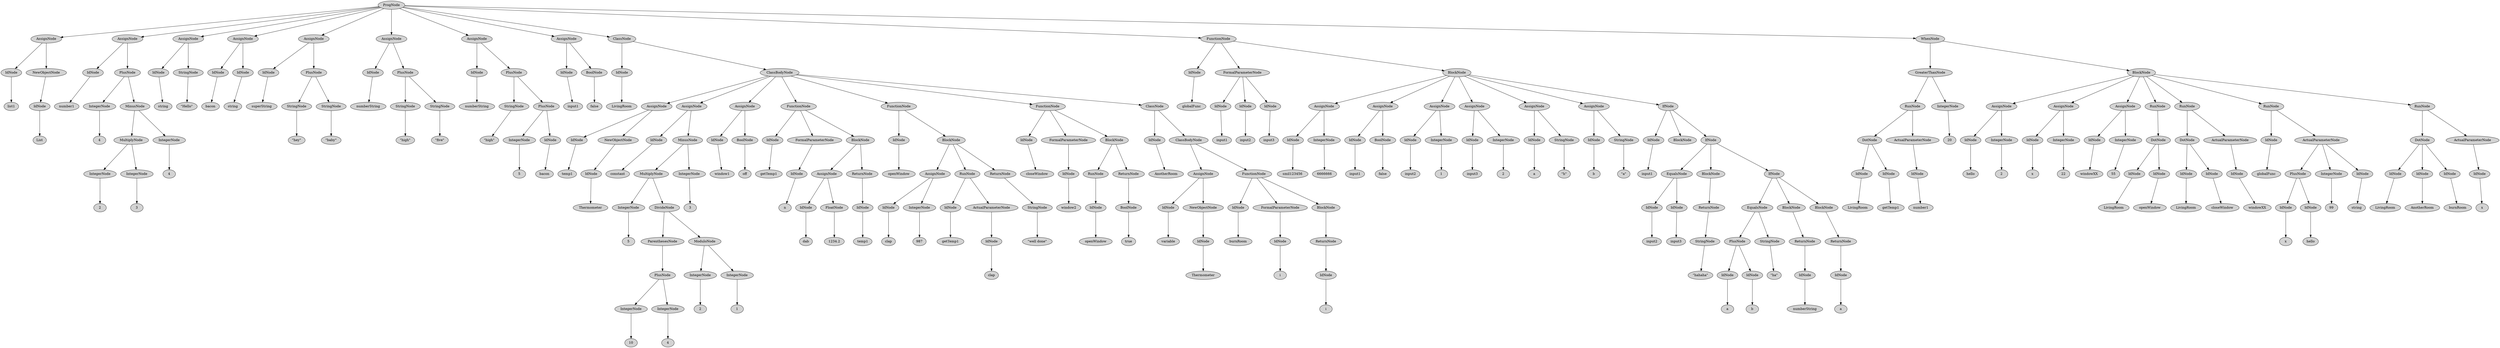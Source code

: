 digraph G {
	graph [ranksep=1.5 ratio=fill]
	node [style=filled]
	overlap=false
	5108864 [label=ProgNode]
	417128 [label=AssignNode]
	5108864 -> 417128
	6518310 [label=IdNode]
	417128 -> 6518310
	1011017 [label=list1]
	6518310 -> 1011017
	1975133 [label=NewObjectNode]
	417128 -> 1975133
	6880044 [label=IdNode]
	1975133 -> 6880044
	6632525 [label=List]
	6880044 -> 6632525
	6487161 [label=AssignNode]
	5108864 -> 6487161
	7790956 [label=IdNode]
	6487161 -> 7790956
	2620906 [label=number1]
	7790956 -> 2620906
	7372347 [label=PlusNode]
	6487161 -> 7372347
	2924369 [label=IntegerNode]
	7372347 -> 2924369
	4472772 [label=4]
	2924369 -> 4472772
	4757034 [label=MinusNode]
	7372347 -> 4757034
	9792447 [label=MultiplyNode]
	4757034 -> 9792447
	403868 [label=IntegerNode]
	9792447 -> 403868
	657067 [label=2]
	403868 -> 657067
	9458593 [label=IntegerNode]
	9792447 -> 9458593
	6462656 [label=3]
	9458593 -> 6462656
	8703670 [label=IntegerNode]
	4757034 -> 8703670
	4623473 [label=4]
	8703670 -> 4623473
	4393778 [label=AssignNode]
	5108864 -> 4393778
	4540879 [label=IdNode]
	4393778 -> 4540879
	9449515 [label=string]
	4540879 -> 9449515
	1093160 [label=StringNode]
	4393778 -> 1093160
	5480897 [label="\"Hello\""]
	1093160 -> 5480897
	3152349 [label=AssignNode]
	5108864 -> 3152349
	5973951 [label=IdNode]
	3152349 -> 5973951
	7579121 [label=bacon]
	5973951 -> 7579121
	9692642 [label=IdNode]
	3152349 -> 9692642
	103205 [label=string]
	9692642 -> 103205
	4445346 [label=AssignNode]
	5108864 -> 4445346
	3004321 [label=IdNode]
	4445346 -> 3004321
	4099777 [label=superString]
	3004321 -> 4099777
	4978454 [label=PlusNode]
	4445346 -> 4978454
	6344577 [label=StringNode]
	4978454 -> 6344577
	1634989 [label="\"hey\""]
	6344577 -> 1634989
	8010624 [label=StringNode]
	4978454 -> 8010624
	3535751 [label="\"baby\""]
	8010624 -> 3535751
	1118972 [label=AssignNode]
	5108864 -> 1118972
	7846931 [label=IdNode]
	1118972 -> 7846931
	2848235 [label=numberString]
	7846931 -> 2848235
	218269 [label=PlusNode]
	1118972 -> 218269
	6934976 [label=StringNode]
	218269 -> 6934976
	9602079 [label="\"high\""]
	6934976 -> 9602079
	9631504 [label=StringNode]
	218269 -> 9631504
	7618813 [label="\"five\""]
	9631504 -> 7618813
	9154335 [label=AssignNode]
	5108864 -> 9154335
	4703821 [label=IdNode]
	9154335 -> 4703821
	6688152 [label=numberString]
	4703821 -> 6688152
	4118957 [label=PlusNode]
	9154335 -> 4118957
	9195591 [label=StringNode]
	4118957 -> 9195591
	6504698 [label="\"high\""]
	9195591 -> 6504698
	5379871 [label=PlusNode]
	4118957 -> 5379871
	1325756 [label=IntegerNode]
	5379871 -> 1325756
	6581811 [label=5]
	1325756 -> 6581811
	647059 [label=IdNode]
	5379871 -> 647059
	5472702 [label=bacon]
	647059 -> 5472702
	7864459 [label=AssignNode]
	5108864 -> 7864459
	853352 [label=IdNode]
	7864459 -> 853352
	3947979 [label=input1]
	853352 -> 3947979
	6374549 [label=BoolNode]
	7864459 -> 6374549
	191270 [label=false]
	6374549 -> 191270
	9823867 [label=ClassNode]
	5108864 -> 9823867
	9878068 [label=IdNode]
	9823867 -> 9878068
	6432768 [label=LivingRoom]
	9878068 -> 6432768
	2596296 [label=ClassBodyNode]
	9823867 -> 2596296
	9099186 [label=AssignNode]
	2596296 -> 9099186
	315494 [label=IdNode]
	9099186 -> 315494
	3175827 [label=temp1]
	315494 -> 3175827
	9959735 [label=NewObjectNode]
	9099186 -> 9959735
	5094693 [label=IdNode]
	9959735 -> 5094693
	7385452 [label=Thermometer]
	5094693 -> 7385452
	4752613 [label=AssignNode]
	2596296 -> 4752613
	194653 [label=IdNode]
	4752613 -> 194653
	1138305 [label=constant]
	194653 -> 1138305
	4161801 [label=MinusNode]
	4752613 -> 4161801
	3831371 [label=MultiplyNode]
	4161801 -> 3831371
	8433819 [label=IntegerNode]
	3831371 -> 8433819
	6404345 [label=5]
	8433819 -> 6404345
	8683141 [label=DivideNode]
	3831371 -> 8683141
	2491828 [label=ParenthesesNode]
	8683141 -> 2491828
	6910833 [label=PlusNode]
	2491828 -> 6910833
	4442390 [label=IntegerNode]
	6910833 -> 4442390
	5708357 [label=10]
	4442390 -> 5708357
	3656766 [label=IntegerNode]
	6910833 -> 3656766
	7605398 [label=4]
	3656766 -> 7605398
	4159598 [label=ModuloNode]
	8683141 -> 4159598
	8078077 [label=IntegerNode]
	4159598 -> 8078077
	9403381 [label=2]
	8078077 -> 9403381
	532861 [label=IntegerNode]
	4159598 -> 532861
	587004 [label=1]
	532861 -> 587004
	5343274 [label=IntegerNode]
	4161801 -> 5343274
	1421800 [label=3]
	5343274 -> 1421800
	5290160 [label=AssignNode]
	2596296 -> 5290160
	5521053 [label=IdNode]
	5290160 -> 5521053
	3432582 [label=window1]
	5521053 -> 3432582
	7427228 [label=BoolNode]
	5290160 -> 7427228
	2954679 [label=off]
	7427228 -> 2954679
	4660352 [label=FunctionNode]
	2596296 -> 4660352
	8049961 [label=IdNode]
	4660352 -> 8049961
	8549524 [label=getTemp1]
	8049961 -> 8549524
	4100834 [label=FormalParameterNode]
	4660352 -> 4100834
	1313505 [label=IdNode]
	4100834 -> 1313505
	6203937 [label=n]
	1313505 -> 6203937
	4669643 [label=BlockNode]
	4660352 -> 4669643
	3332439 [label=AssignNode]
	4669643 -> 3332439
	8304452 [label=IdNode]
	3332439 -> 8304452
	7996941 [label=dab]
	8304452 -> 7996941
	2856543 [label=FloatNode]
	3332439 -> 2856543
	929951 [label=1234.2]
	2856543 -> 929951
	8611733 [label=ReturnNode]
	4669643 -> 8611733
	9399766 [label=IdNode]
	8611733 -> 9399766
	5999852 [label=temp1]
	9399766 -> 5999852
	7183939 [label=FunctionNode]
	2596296 -> 7183939
	588159 [label=IdNode]
	7183939 -> 588159
	9925453 [label=openWindow]
	588159 -> 9925453
	1267869 [label=BlockNode]
	7183939 -> 1267869
	5657843 [label=AssignNode]
	1267869 -> 5657843
	5723831 [label=IdNode]
	5657843 -> 5723831
	8332164 [label=clap]
	5723831 -> 8332164
	1146232 [label=IntegerNode]
	5657843 -> 1146232
	3668981 [label=987]
	1146232 -> 3668981
	4067417 [label=RunNode]
	1267869 -> 4067417
	4834924 [label=IdNode]
	4067417 -> 4834924
	2822025 [label=getTemp1]
	4834924 -> 2822025
	4368063 [label=ActualParameterNode]
	4067417 -> 4368063
	67525 [label=IdNode]
	4368063 -> 67525
	5400364 [label=clap]
	67525 -> 5400364
	4568901 [label=ReturnNode]
	1267869 -> 4568901
	6206438 [label=StringNode]
	4568901 -> 6206438
	5107211 [label="\"well done\""]
	6206438 -> 5107211
	6391102 [label=FunctionNode]
	2596296 -> 6391102
	7983959 [label=IdNode]
	6391102 -> 7983959
	3472962 [label=closeWindow]
	7983959 -> 3472962
	3828904 [label=FormalParameterNode]
	6391102 -> 3828904
	2743682 [label=IdNode]
	3828904 -> 2743682
	6719037 [label=window2]
	2743682 -> 6719037
	8181544 [label=BlockNode]
	6391102 -> 8181544
	180074 [label=RunNode]
	8181544 -> 180074
	7604427 [label=IdNode]
	180074 -> 7604427
	1542895 [label=openWindow]
	7604427 -> 1542895
	4847360 [label=ReturnNode]
	8181544 -> 4847360
	5455376 [label=BoolNode]
	4847360 -> 5455376
	3068422 [label=true]
	5455376 -> 3068422
	1756920 [label=ClassNode]
	2596296 -> 1756920
	5958486 [label=IdNode]
	1756920 -> 5958486
	5600626 [label=AnotherRoom]
	5958486 -> 5600626
	9749209 [label=ClassBodyNode]
	1756920 -> 9749209
	7683636 [label=AssignNode]
	9749209 -> 7683636
	4932061 [label=IdNode]
	7683636 -> 4932061
	7099642 [label=variable]
	4932061 -> 7099642
	9210870 [label=NewObjectNode]
	7683636 -> 9210870
	9123799 [label=IdNode]
	9210870 -> 9123799
	9642178 [label=Thermometer]
	9123799 -> 9642178
	2807286 [label=FunctionNode]
	9749209 -> 2807286
	871950 [label=IdNode]
	2807286 -> 871950
	5294394 [label=burnRoom]
	871950 -> 5294394
	7820281 [label=FormalParameterNode]
	2807286 -> 7820281
	1412970 [label=IdNode]
	7820281 -> 1412970
	6916471 [label=i]
	1412970 -> 6916471
	1348596 [label=BlockNode]
	2807286 -> 1348596
	3102956 [label=ReturnNode]
	1348596 -> 3102956
	1095021 [label=IdNode]
	3102956 -> 1095021
	1936879 [label=i]
	1095021 -> 1936879
	1210489 [label=FunctionNode]
	5108864 -> 1210489
	4193210 [label=IdNode]
	1210489 -> 4193210
	7912068 [label=globalFunc]
	4193210 -> 7912068
	903231 [label=FormalParameterNode]
	1210489 -> 903231
	4118152 [label=IdNode]
	903231 -> 4118152
	6743875 [label=input1]
	4118152 -> 6743875
	1333153 [label=IdNode]
	903231 -> 1333153
	4937495 [label=input2]
	1333153 -> 4937495
	5412977 [label=IdNode]
	903231 -> 5412977
	3945957 [label=input3]
	5412977 -> 3945957
	6133567 [label=BlockNode]
	1210489 -> 6133567
	8361593 [label=AssignNode]
	6133567 -> 8361593
	4472812 [label=IdNode]
	8361593 -> 4472812
	429840 [label=smil123456]
	4472812 -> 429840
	1575435 [label=IntegerNode]
	8361593 -> 1575435
	4949774 [label=6666666]
	1575435 -> 4949774
	6710307 [label=AssignNode]
	6133567 -> 6710307
	7367771 [label=IdNode]
	6710307 -> 7367771
	873648 [label=input1]
	7367771 -> 873648
	7213502 [label=BoolNode]
	6710307 -> 7213502
	2279875 [label=false]
	7213502 -> 2279875
	5055035 [label=AssignNode]
	6133567 -> 5055035
	1500970 [label=IdNode]
	5055035 -> 1500970
	797791 [label=input2]
	1500970 -> 797791
	4055462 [label=IntegerNode]
	5055035 -> 4055462
	6833891 [label=1]
	4055462 -> 6833891
	7792093 [label=AssignNode]
	6133567 -> 7792093
	921948 [label=IdNode]
	7792093 -> 921948
	1348606 [label=input3]
	921948 -> 1348606
	9334455 [label=IntegerNode]
	7792093 -> 9334455
	1876749 [label=2]
	9334455 -> 1876749
	7117841 [label=AssignNode]
	6133567 -> 7117841
	2229751 [label=IdNode]
	7117841 -> 2229751
	1291579 [label=a]
	2229751 -> 1291579
	1274435 [label=StringNode]
	7117841 -> 1274435
	9962679 [label="\"h\""]
	1274435 -> 9962679
	4057291 [label=AssignNode]
	6133567 -> 4057291
	4317457 [label=IdNode]
	4057291 -> 4317457
	2848464 [label=b]
	4317457 -> 2848464
	7559894 [label=StringNode]
	4057291 -> 7559894
	76368 [label="\"a\""]
	7559894 -> 76368
	9964105 [label=IfNode]
	6133567 -> 9964105
	500578 [label=IdNode]
	9964105 -> 500578
	5763684 [label=input1]
	500578 -> 5763684
	1856324 [label=BlockNode]
	9964105 -> 1856324
	6795230 [label=IfNode]
	9964105 -> 6795230
	7539654 [label=EqualsNode]
	6795230 -> 7539654
	8858277 [label=IdNode]
	7539654 -> 8858277
	2575665 [label=input2]
	8858277 -> 2575665
	7445857 [label=IdNode]
	7539654 -> 7445857
	1273131 [label=input3]
	7445857 -> 1273131
	8306829 [label=BlockNode]
	6795230 -> 8306829
	1159198 [label=ReturnNode]
	8306829 -> 1159198
	4229544 [label=StringNode]
	1159198 -> 4229544
	3171350 [label="\"hahaha\""]
	4229544 -> 3171350
	6106788 [label=IfNode]
	6795230 -> 6106788
	1182055 [label=EqualsNode]
	6106788 -> 1182055
	3854693 [label=PlusNode]
	1182055 -> 3854693
	5800762 [label=IdNode]
	3854693 -> 5800762
	6549231 [label=a]
	5800762 -> 6549231
	6962212 [label=IdNode]
	3854693 -> 6962212
	3435473 [label=b]
	6962212 -> 3435473
	8262952 [label=StringNode]
	1182055 -> 8262952
	6333408 [label="\"ha\""]
	8262952 -> 6333408
	7475411 [label=BlockNode]
	6106788 -> 7475411
	4145169 [label=ReturnNode]
	7475411 -> 4145169
	1070101 [label=IdNode]
	4145169 -> 1070101
	6816682 [label=numberString]
	1070101 -> 6816682
	7481240 [label=BlockNode]
	6106788 -> 7481240
	7417897 [label=ReturnNode]
	7481240 -> 7417897
	8290044 [label=IdNode]
	7417897 -> 8290044
	5071307 [label=a]
	8290044 -> 5071307
	7748381 [label=WhenNode]
	5108864 -> 7748381
	7788692 [label=GreaterThanNode]
	7748381 -> 7788692
	4612923 [label=RunNode]
	7788692 -> 4612923
	5754356 [label=DotNode]
	4612923 -> 5754356
	9840305 [label=IdNode]
	5754356 -> 9840305
	1512090 [label=LivingRoom]
	9840305 -> 1512090
	5439161 [label=IdNode]
	5754356 -> 5439161
	2076095 [label=getTemp1]
	5439161 -> 2076095
	8918523 [label=ActualParameterNode]
	4612923 -> 8918523
	1056685 [label=IdNode]
	8918523 -> 1056685
	9602675 [label=number1]
	1056685 -> 9602675
	2948243 [label=IntegerNode]
	7788692 -> 2948243
	7789546 [label=20]
	2948243 -> 7789546
	725782 [label=BlockNode]
	7748381 -> 725782
	3946815 [label=AssignNode]
	725782 -> 3946815
	152904 [label=IdNode]
	3946815 -> 152904
	5868606 [label=hello]
	152904 -> 5868606
	4516896 [label=IntegerNode]
	3946815 -> 4516896
	6266349 [label=2]
	4516896 -> 6266349
	792286 [label=AssignNode]
	725782 -> 792286
	3020425 [label=IdNode]
	792286 -> 3020425
	2424597 [label=x]
	3020425 -> 2424597
	7052565 [label=IntegerNode]
	792286 -> 7052565
	2029668 [label=22]
	7052565 -> 2029668
	1680691 [label=AssignNode]
	725782 -> 1680691
	3558800 [label=IdNode]
	1680691 -> 3558800
	1240591 [label=windowXX]
	3558800 -> 1240591
	5885446 [label=IntegerNode]
	1680691 -> 5885446
	2990179 [label=55]
	5885446 -> 2990179
	7282531 [label=RunNode]
	725782 -> 7282531
	7932644 [label=DotNode]
	7282531 -> 7932644
	297205 [label=IdNode]
	7932644 -> 297205
	4164416 [label=LivingRoom]
	297205 -> 4164416
	306354 [label=IdNode]
	7932644 -> 306354
	3903663 [label=openWindow]
	306354 -> 3903663
	4898749 [label=RunNode]
	725782 -> 4898749
	7133759 [label=DotNode]
	4898749 -> 7133759
	7108051 [label=IdNode]
	7133759 -> 7108051
	9929270 [label=LivingRoom]
	7108051 -> 9929270
	7529815 [label=IdNode]
	7133759 -> 7529815
	1008391 [label=closeWindow]
	7529815 -> 1008391
	7089155 [label=ActualParameterNode]
	4898749 -> 7089155
	8842815 [label=IdNode]
	7089155 -> 8842815
	9397378 [label=windowXX]
	8842815 -> 9397378
	2837039 [label=RunNode]
	725782 -> 2837039
	8161947 [label=IdNode]
	2837039 -> 8161947
	3003814 [label=globalFunc]
	8161947 -> 3003814
	5390272 [label=ActualParameterNode]
	2837039 -> 5390272
	3209031 [label=PlusNode]
	5390272 -> 3209031
	3182252 [label=IdNode]
	3209031 -> 3182252
	7229188 [label=x]
	3182252 -> 7229188
	6002384 [label=IdNode]
	3209031 -> 6002384
	6623653 [label=hello]
	6002384 -> 6623653
	9226564 [label=IntegerNode]
	5390272 -> 9226564
	4744192 [label=99]
	9226564 -> 4744192
	8762682 [label=IdNode]
	5390272 -> 8762682
	7765296 [label=string]
	8762682 -> 7765296
	9255063 [label=RunNode]
	725782 -> 9255063
	2887232 [label=DotNode]
	9255063 -> 2887232
	5893258 [label=IdNode]
	2887232 -> 5893258
	3584713 [label=LivingRoom]
	5893258 -> 3584713
	9674349 [label=IdNode]
	2887232 -> 9674349
	2603407 [label=AnotherRoom]
	9674349 -> 2603407
	7335985 [label=IdNode]
	2887232 -> 7335985
	9440628 [label=burnRoom]
	7335985 -> 9440628
	8130046 [label=ActualParameterNode]
	9255063 -> 8130046
	3744978 [label=IdNode]
	8130046 -> 3744978
	2607581 [label=x]
	3744978 -> 2607581
}
